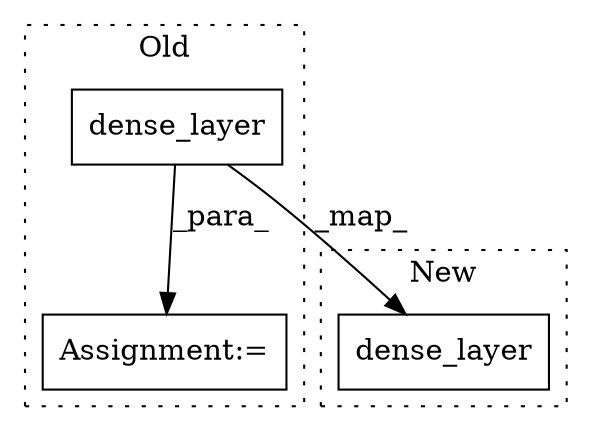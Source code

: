 digraph G {
subgraph cluster0 {
1 [label="dense_layer" a="32" s="3080,3154" l="12,1" shape="box"];
3 [label="Assignment:=" a="7" s="3079" l="1" shape="box"];
label = "Old";
style="dotted";
}
subgraph cluster1 {
2 [label="dense_layer" a="32" s="2613,2683" l="12,1" shape="box"];
label = "New";
style="dotted";
}
1 -> 3 [label="_para_"];
1 -> 2 [label="_map_"];
}